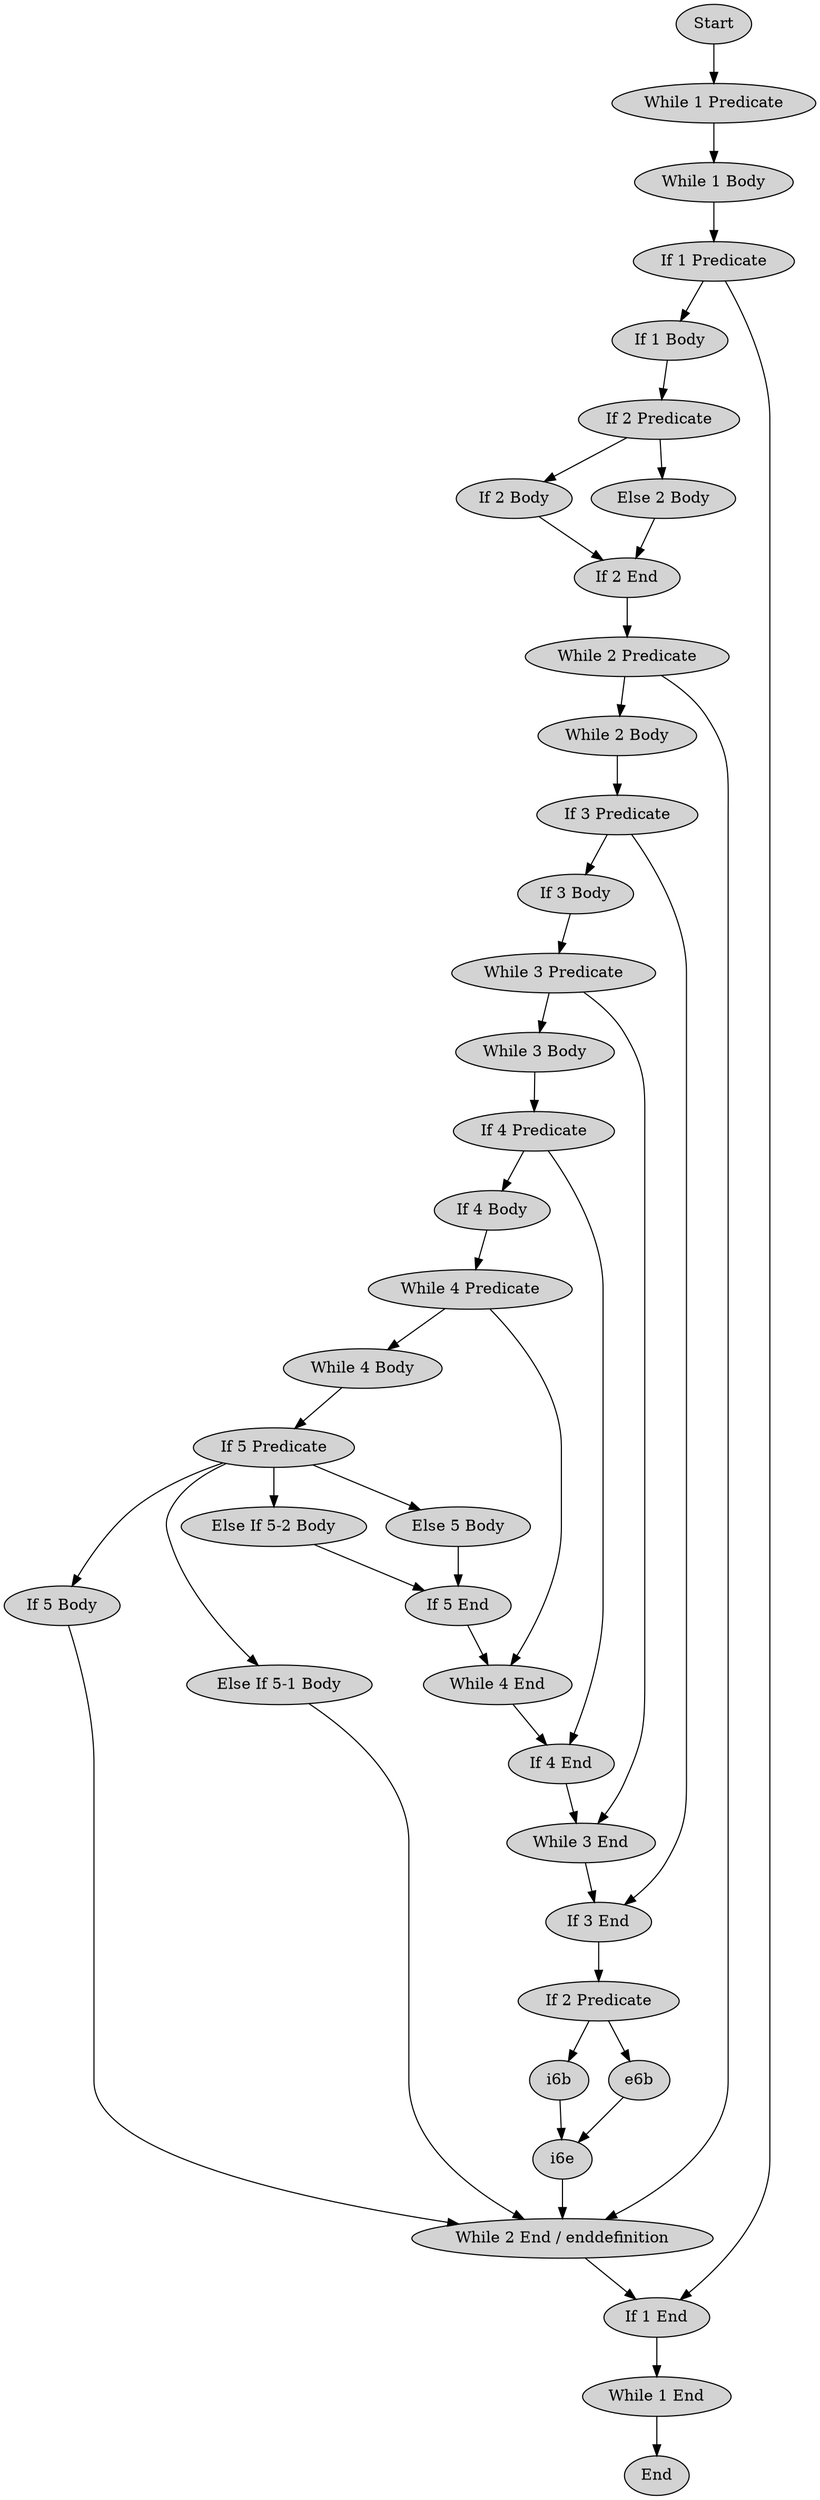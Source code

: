 // This is a control flow graph of the Takai-Jones script taking
// `last' commands (basically gotos) into account.
digraph CpGTakaiJones {
        node [style=filled,fillcolor=lightgray];
        start [label="Start"];

        w1p [label="While 1 Predicate"];
        w1b [label="While 1 Body"];
        w1e [label="While 1 End"];

        w2p [label="While 2 Predicate"];
        w2b [label="While 2 Body"];
        w2e_enddefinition [label="While 2 End / enddefinition"];

        w3p [label="While 3 Predicate"];
        w3b [label="While 3 Body"];
        w3e [label="While 3 End"];

        w4p [label="While 4 Predicate"];
        w4b [label="While 4 Body"];
        w4e [label="While 4 End"];

        i1p [label="If 1 Predicate"];
        i1b [label="If 1 Body"];
        i1e [label="If 1 End"];

        i2p [label="If 2 Predicate"];
        i2b [label="If 2 Body"];
        e2b [label="Else 2 Body"];
        i2e [label="If 2 End"];

        i3p [label="If 3 Predicate"];
        i3b [label="If 3 Body"];
        i3e [label="If 3 End"];

        i4p [label="If 4 Predicate"];
        i4b [label="If 4 Body"];
        i4e [label="If 4 End"];

        i5p [label="If 5 Predicate"];
        i5b [label="If 5 Body"];
        ei5_1b [label="Else If 5-1 Body"];
        ei5_2b [label="Else If 5-2 Body"];
        e5b [label="Else 5 Body"];
        i5e [label="If 5 End"];

        i6p [label="If 2 Predicate"];
        i2b [label="If 2 Body"];
        e2b [label="Else 2 Body"];
        i2e [label="If 2 End"];

        end [label="End"];

        start -> w1p;
        w1p -> w1b;
        w1b -> i1p
        i1p -> i1b
        i1p -> i1e
        i1b -> i2p
        i2p -> i2b
        i2p -> e2b
        i2b -> i2e
        e2b -> i2e
        i2e -> w2p
        w2p -> w2b
        w2p -> w2e_enddefinition
        w2b -> i3p
        i3p -> i3b
        i3p -> i3e
        i3b -> w3p
        w3p -> w3b
        w3p -> w3e
        w3b -> i4p
        i4p -> i4b
        i4p -> i4e
        i4b -> w4p
        w4p -> w4b
        w4p -> w4e
        w4b -> i5p
        i5p -> i5b
        i5p -> ei5_1b
        i5p -> ei5_2b
        i5p -> e5b
        i5b  -> w2e_enddefinition
        ei5_1b -> w2e_enddefinition
        ei5_2b -> i5e
        e5b -> i5e
        i5e -> w4e
        w4e -> i4e
        i4e -> w3e
        w3e -> i3e
        i3e -> i6p
        i6p -> i6b
        i6p -> e6b
        i6b -> i6e
        e6b -> i6e
        i6e -> w2e_enddefinition
        w2e_enddefinition -> i1e
        i1e -> w1e
        w1e -> end
}
